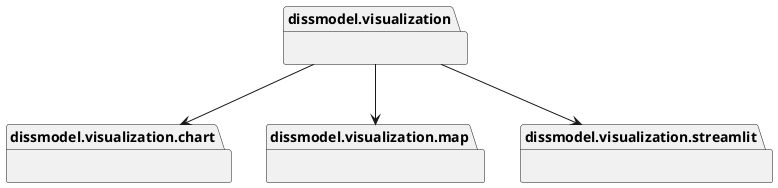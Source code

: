 @startuml packages_VisualizationClasses
set namespaceSeparator none
package "dissmodel.visualization" as dissmodel.visualization {
}
package "dissmodel.visualization.chart" as dissmodel.visualization.chart {
}
package "dissmodel.visualization.map" as dissmodel.visualization.map {
}
package "dissmodel.visualization.streamlit" as dissmodel.visualization.streamlit {
}
dissmodel.visualization --> dissmodel.visualization.chart
dissmodel.visualization --> dissmodel.visualization.map
dissmodel.visualization --> dissmodel.visualization.streamlit
@enduml

